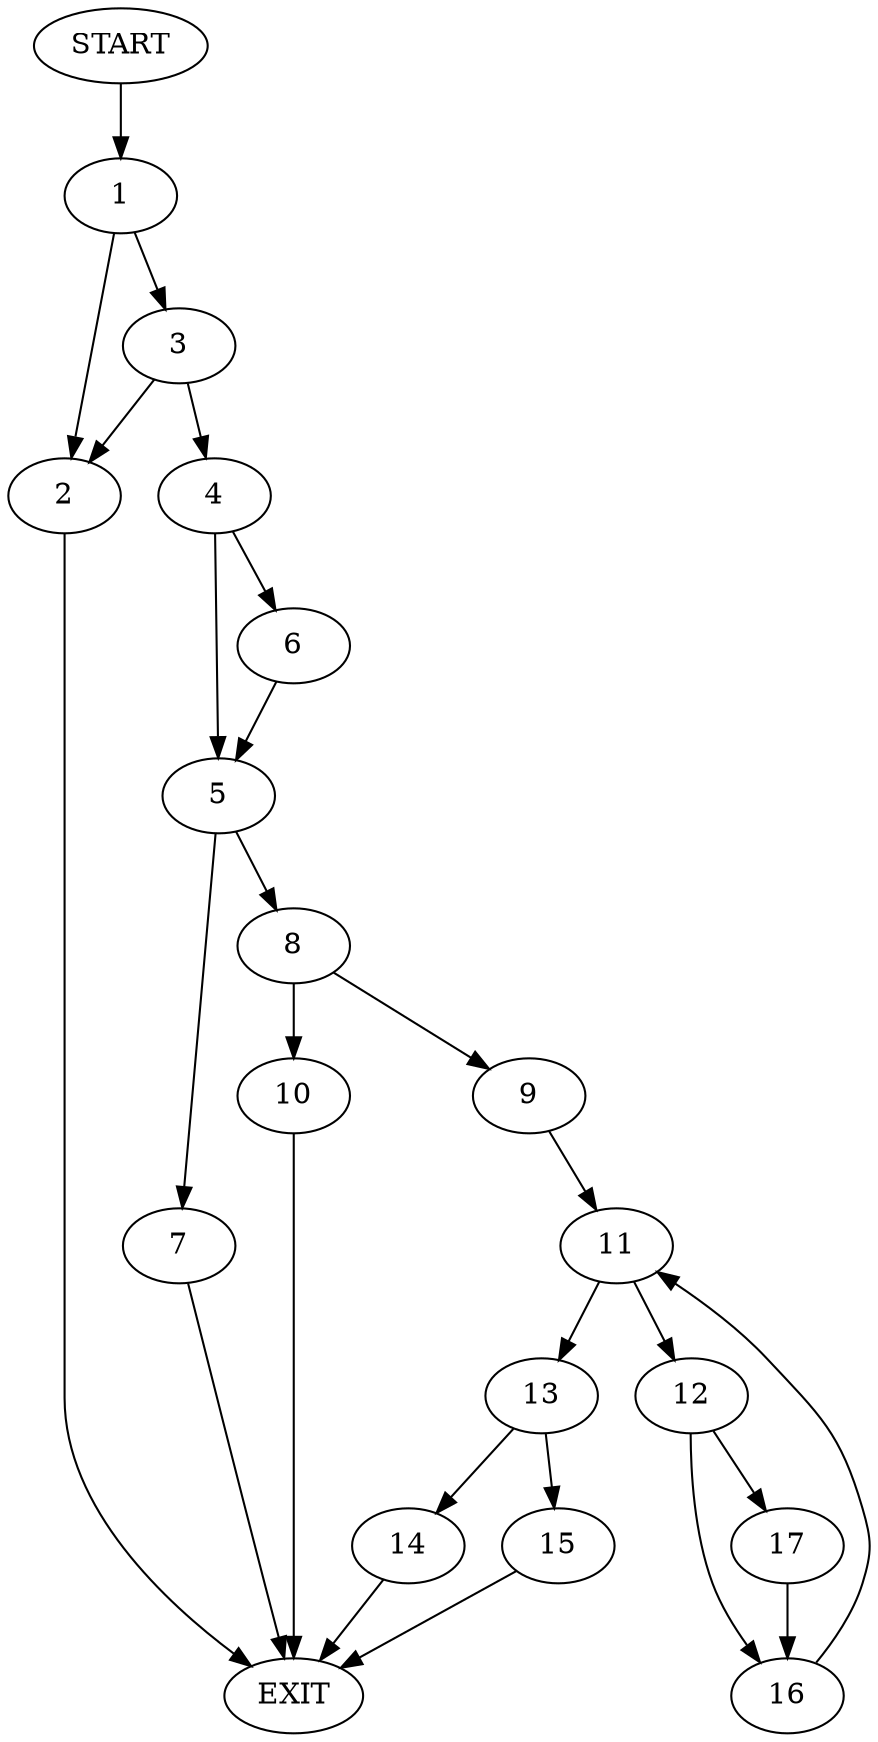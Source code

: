 digraph {
0 [label="START"]
18 [label="EXIT"]
0 -> 1
1 -> 2
1 -> 3
3 -> 2
3 -> 4
2 -> 18
4 -> 5
4 -> 6
6 -> 5
5 -> 7
5 -> 8
8 -> 9
8 -> 10
7 -> 18
10 -> 18
9 -> 11
11 -> 12
11 -> 13
13 -> 14
13 -> 15
12 -> 16
12 -> 17
17 -> 16
16 -> 11
14 -> 18
15 -> 18
}
